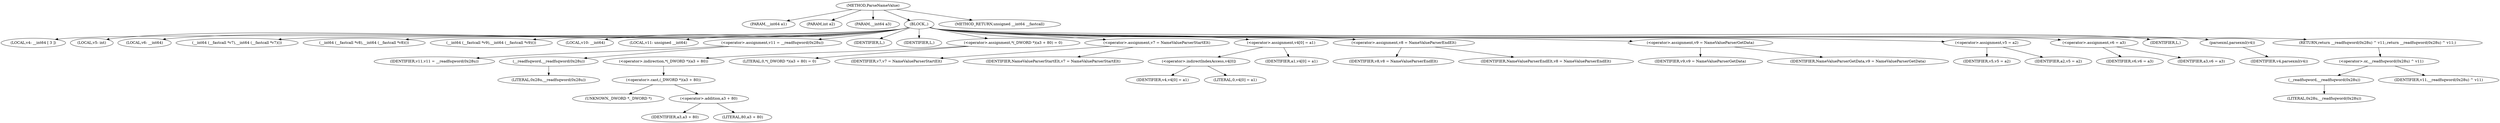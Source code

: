 digraph ParseNameValue {  
"1000109" [label = "(METHOD,ParseNameValue)" ]
"1000110" [label = "(PARAM,__int64 a1)" ]
"1000111" [label = "(PARAM,int a2)" ]
"1000112" [label = "(PARAM,__int64 a3)" ]
"1000113" [label = "(BLOCK,,)" ]
"1000114" [label = "(LOCAL,v4: __int64 [ 3 ])" ]
"1000115" [label = "(LOCAL,v5: int)" ]
"1000116" [label = "(LOCAL,v6: __int64)" ]
"1000117" [label = "(__int64 (__fastcall *v7),__int64 (__fastcall *v7)())" ]
"1000118" [label = "(__int64 (__fastcall *v8),__int64 (__fastcall *v8)())" ]
"1000119" [label = "(__int64 (__fastcall *v9),__int64 (__fastcall *v9)())" ]
"1000120" [label = "(LOCAL,v10: __int64)" ]
"1000121" [label = "(LOCAL,v11: unsigned __int64)" ]
"1000122" [label = "(<operator>.assignment,v11 = __readfsqword(0x28u))" ]
"1000123" [label = "(IDENTIFIER,v11,v11 = __readfsqword(0x28u))" ]
"1000124" [label = "(__readfsqword,__readfsqword(0x28u))" ]
"1000125" [label = "(LITERAL,0x28u,__readfsqword(0x28u))" ]
"1000126" [label = "(IDENTIFIER,L,)" ]
"1000127" [label = "(IDENTIFIER,L,)" ]
"1000128" [label = "(<operator>.assignment,*(_DWORD *)(a3 + 80) = 0)" ]
"1000129" [label = "(<operator>.indirection,*(_DWORD *)(a3 + 80))" ]
"1000130" [label = "(<operator>.cast,(_DWORD *)(a3 + 80))" ]
"1000131" [label = "(UNKNOWN,_DWORD *,_DWORD *)" ]
"1000132" [label = "(<operator>.addition,a3 + 80)" ]
"1000133" [label = "(IDENTIFIER,a3,a3 + 80)" ]
"1000134" [label = "(LITERAL,80,a3 + 80)" ]
"1000135" [label = "(LITERAL,0,*(_DWORD *)(a3 + 80) = 0)" ]
"1000136" [label = "(<operator>.assignment,v7 = NameValueParserStartElt)" ]
"1000137" [label = "(IDENTIFIER,v7,v7 = NameValueParserStartElt)" ]
"1000138" [label = "(IDENTIFIER,NameValueParserStartElt,v7 = NameValueParserStartElt)" ]
"1000139" [label = "(<operator>.assignment,v4[0] = a1)" ]
"1000140" [label = "(<operator>.indirectIndexAccess,v4[0])" ]
"1000141" [label = "(IDENTIFIER,v4,v4[0] = a1)" ]
"1000142" [label = "(LITERAL,0,v4[0] = a1)" ]
"1000143" [label = "(IDENTIFIER,a1,v4[0] = a1)" ]
"1000144" [label = "(<operator>.assignment,v8 = NameValueParserEndElt)" ]
"1000145" [label = "(IDENTIFIER,v8,v8 = NameValueParserEndElt)" ]
"1000146" [label = "(IDENTIFIER,NameValueParserEndElt,v8 = NameValueParserEndElt)" ]
"1000147" [label = "(<operator>.assignment,v9 = NameValueParserGetData)" ]
"1000148" [label = "(IDENTIFIER,v9,v9 = NameValueParserGetData)" ]
"1000149" [label = "(IDENTIFIER,NameValueParserGetData,v9 = NameValueParserGetData)" ]
"1000150" [label = "(<operator>.assignment,v5 = a2)" ]
"1000151" [label = "(IDENTIFIER,v5,v5 = a2)" ]
"1000152" [label = "(IDENTIFIER,a2,v5 = a2)" ]
"1000153" [label = "(<operator>.assignment,v6 = a3)" ]
"1000154" [label = "(IDENTIFIER,v6,v6 = a3)" ]
"1000155" [label = "(IDENTIFIER,a3,v6 = a3)" ]
"1000156" [label = "(IDENTIFIER,L,)" ]
"1000157" [label = "(parsexml,parsexml(v4))" ]
"1000158" [label = "(IDENTIFIER,v4,parsexml(v4))" ]
"1000159" [label = "(RETURN,return __readfsqword(0x28u) ^ v11;,return __readfsqword(0x28u) ^ v11;)" ]
"1000160" [label = "(<operator>.or,__readfsqword(0x28u) ^ v11)" ]
"1000161" [label = "(__readfsqword,__readfsqword(0x28u))" ]
"1000162" [label = "(LITERAL,0x28u,__readfsqword(0x28u))" ]
"1000163" [label = "(IDENTIFIER,v11,__readfsqword(0x28u) ^ v11)" ]
"1000164" [label = "(METHOD_RETURN,unsigned __int64 __fastcall)" ]
  "1000109" -> "1000110" 
  "1000109" -> "1000111" 
  "1000109" -> "1000112" 
  "1000109" -> "1000113" 
  "1000109" -> "1000164" 
  "1000113" -> "1000114" 
  "1000113" -> "1000115" 
  "1000113" -> "1000116" 
  "1000113" -> "1000117" 
  "1000113" -> "1000118" 
  "1000113" -> "1000119" 
  "1000113" -> "1000120" 
  "1000113" -> "1000121" 
  "1000113" -> "1000122" 
  "1000113" -> "1000126" 
  "1000113" -> "1000127" 
  "1000113" -> "1000128" 
  "1000113" -> "1000136" 
  "1000113" -> "1000139" 
  "1000113" -> "1000144" 
  "1000113" -> "1000147" 
  "1000113" -> "1000150" 
  "1000113" -> "1000153" 
  "1000113" -> "1000156" 
  "1000113" -> "1000157" 
  "1000113" -> "1000159" 
  "1000122" -> "1000123" 
  "1000122" -> "1000124" 
  "1000124" -> "1000125" 
  "1000128" -> "1000129" 
  "1000128" -> "1000135" 
  "1000129" -> "1000130" 
  "1000130" -> "1000131" 
  "1000130" -> "1000132" 
  "1000132" -> "1000133" 
  "1000132" -> "1000134" 
  "1000136" -> "1000137" 
  "1000136" -> "1000138" 
  "1000139" -> "1000140" 
  "1000139" -> "1000143" 
  "1000140" -> "1000141" 
  "1000140" -> "1000142" 
  "1000144" -> "1000145" 
  "1000144" -> "1000146" 
  "1000147" -> "1000148" 
  "1000147" -> "1000149" 
  "1000150" -> "1000151" 
  "1000150" -> "1000152" 
  "1000153" -> "1000154" 
  "1000153" -> "1000155" 
  "1000157" -> "1000158" 
  "1000159" -> "1000160" 
  "1000160" -> "1000161" 
  "1000160" -> "1000163" 
  "1000161" -> "1000162" 
}
